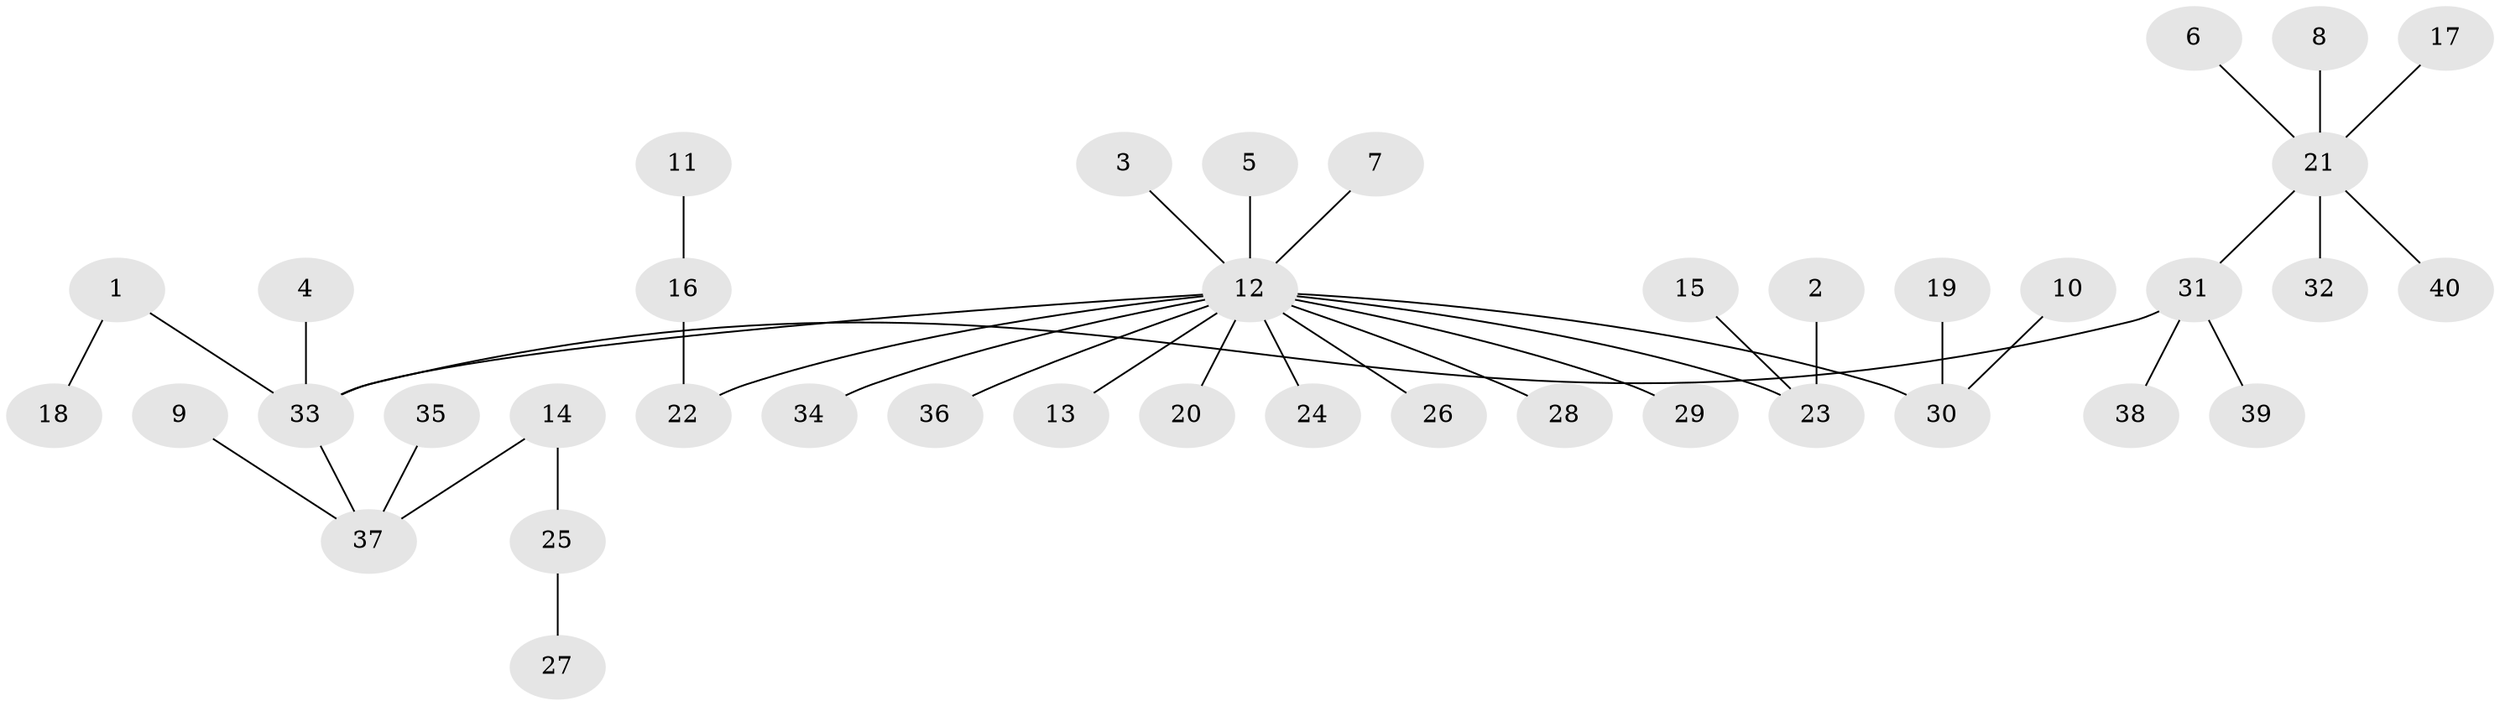 // original degree distribution, {6: 0.025, 7: 0.0125, 17: 0.0125, 5: 0.025, 4: 0.0375, 2: 0.15, 8: 0.0125, 1: 0.6625, 3: 0.0625}
// Generated by graph-tools (version 1.1) at 2025/01/03/09/25 03:01:37]
// undirected, 40 vertices, 39 edges
graph export_dot {
graph [start="1"]
  node [color=gray90,style=filled];
  1;
  2;
  3;
  4;
  5;
  6;
  7;
  8;
  9;
  10;
  11;
  12;
  13;
  14;
  15;
  16;
  17;
  18;
  19;
  20;
  21;
  22;
  23;
  24;
  25;
  26;
  27;
  28;
  29;
  30;
  31;
  32;
  33;
  34;
  35;
  36;
  37;
  38;
  39;
  40;
  1 -- 18 [weight=1.0];
  1 -- 33 [weight=1.0];
  2 -- 23 [weight=1.0];
  3 -- 12 [weight=1.0];
  4 -- 33 [weight=1.0];
  5 -- 12 [weight=1.0];
  6 -- 21 [weight=1.0];
  7 -- 12 [weight=1.0];
  8 -- 21 [weight=1.0];
  9 -- 37 [weight=1.0];
  10 -- 30 [weight=1.0];
  11 -- 16 [weight=1.0];
  12 -- 13 [weight=1.0];
  12 -- 20 [weight=1.0];
  12 -- 22 [weight=1.0];
  12 -- 23 [weight=1.0];
  12 -- 24 [weight=1.0];
  12 -- 26 [weight=1.0];
  12 -- 28 [weight=1.0];
  12 -- 29 [weight=1.0];
  12 -- 30 [weight=1.0];
  12 -- 33 [weight=1.0];
  12 -- 34 [weight=1.0];
  12 -- 36 [weight=1.0];
  14 -- 25 [weight=1.0];
  14 -- 37 [weight=1.0];
  15 -- 23 [weight=1.0];
  16 -- 22 [weight=1.0];
  17 -- 21 [weight=1.0];
  19 -- 30 [weight=1.0];
  21 -- 31 [weight=1.0];
  21 -- 32 [weight=1.0];
  21 -- 40 [weight=1.0];
  25 -- 27 [weight=1.0];
  31 -- 33 [weight=1.0];
  31 -- 38 [weight=1.0];
  31 -- 39 [weight=1.0];
  33 -- 37 [weight=1.0];
  35 -- 37 [weight=1.0];
}
